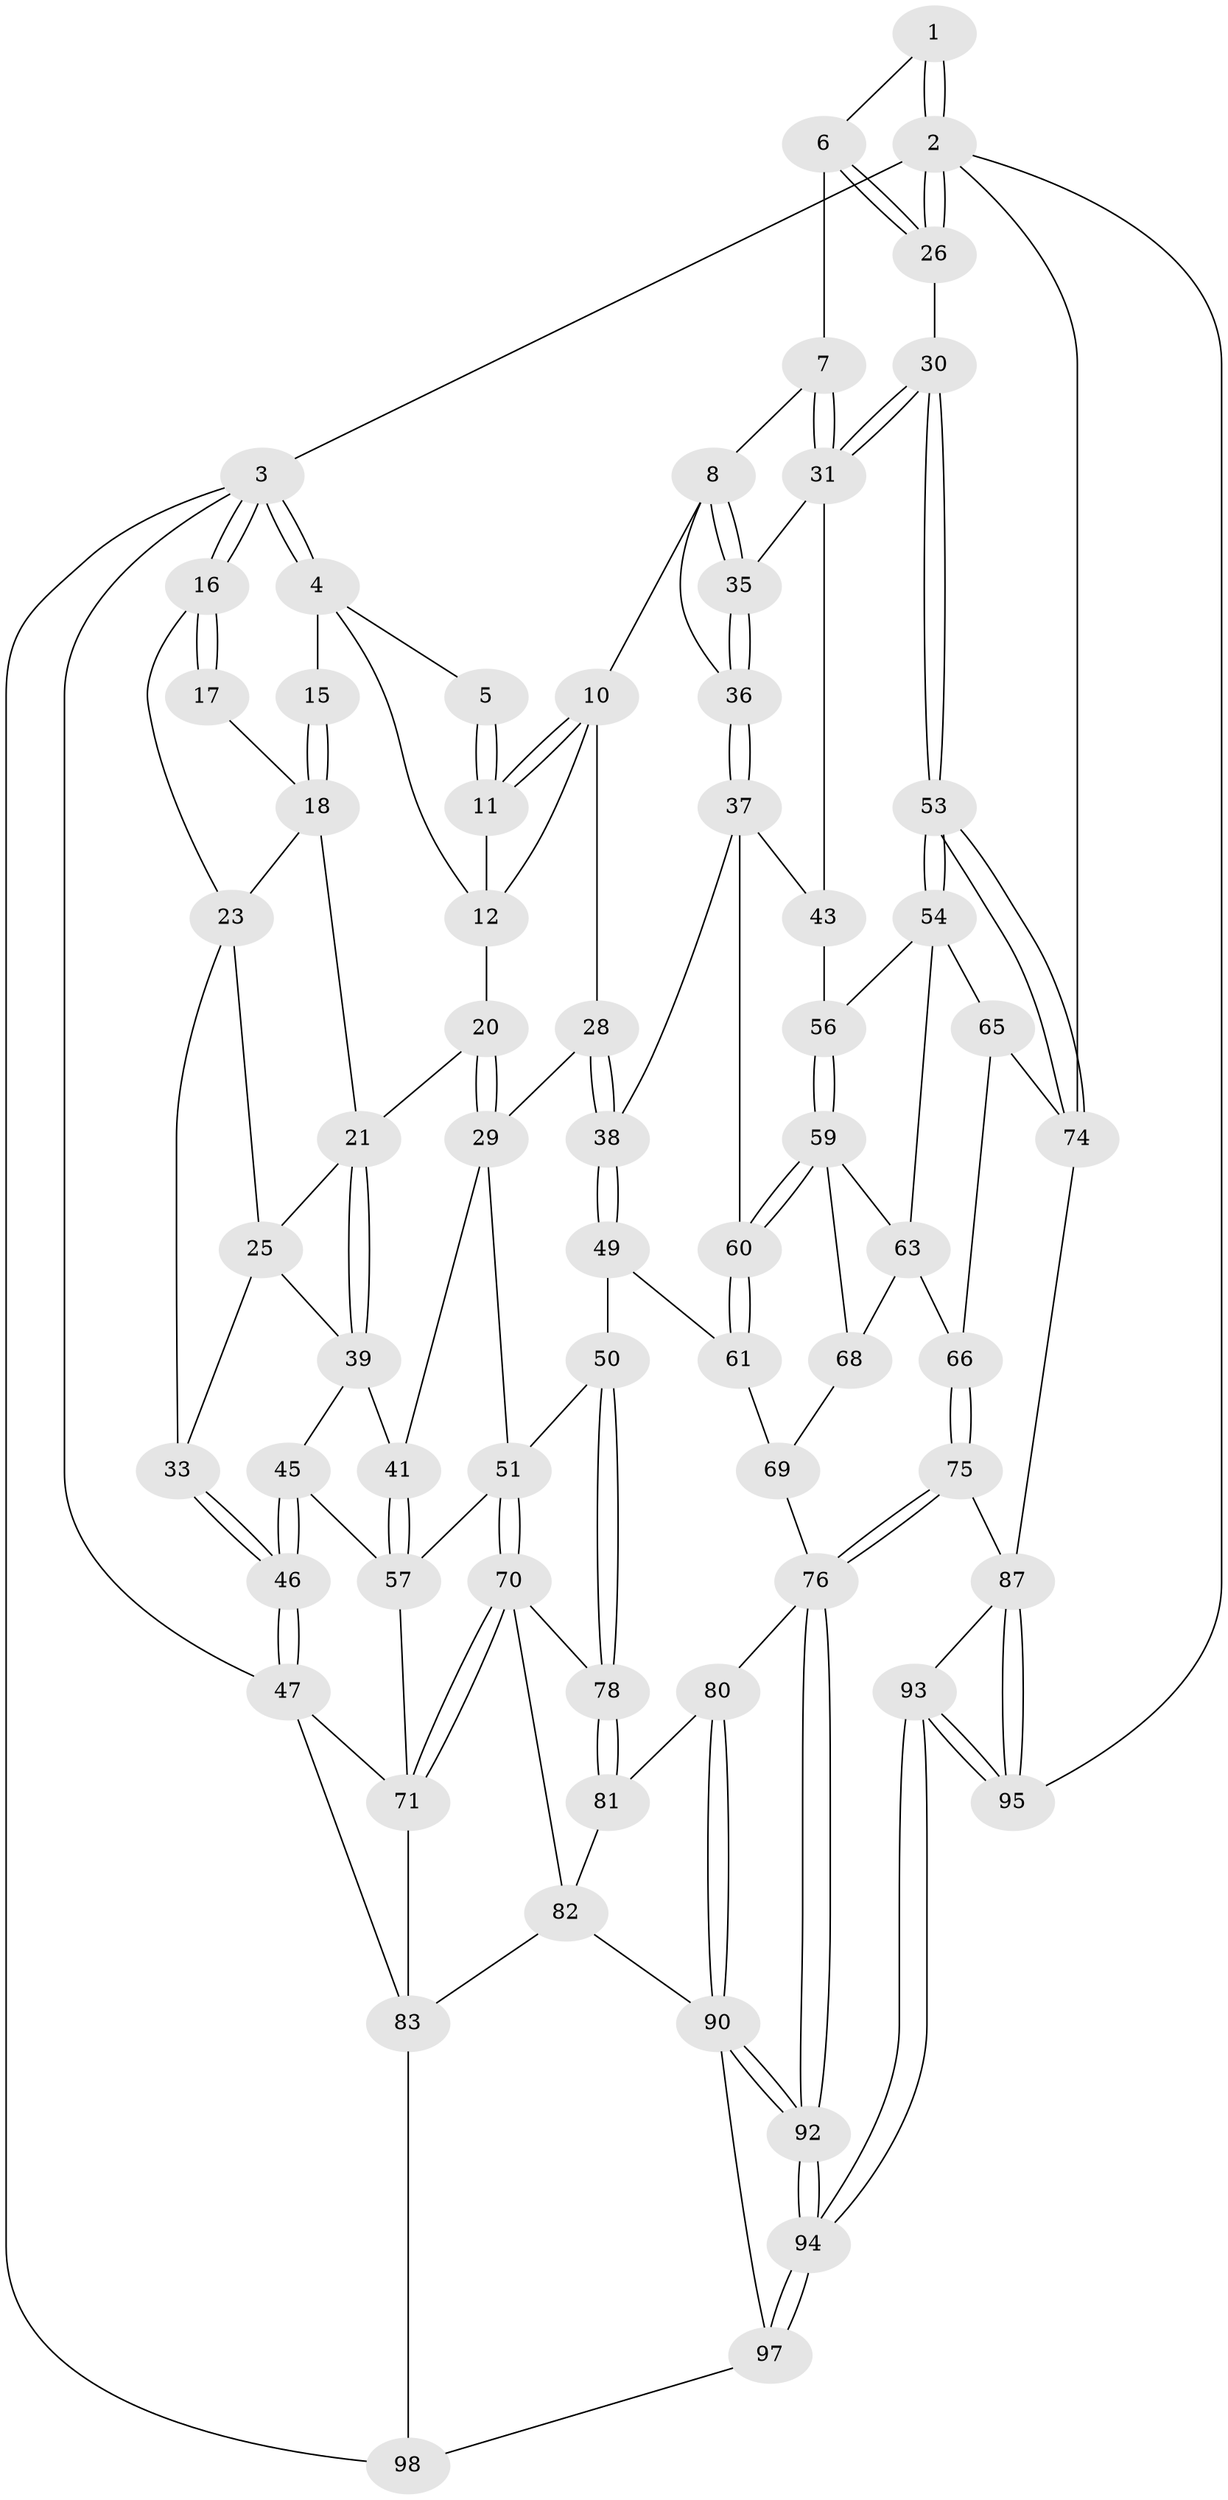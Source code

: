 // Generated by graph-tools (version 1.1) at 2025/52/02/27/25 19:52:36]
// undirected, 68 vertices, 157 edges
graph export_dot {
graph [start="1"]
  node [color=gray90,style=filled];
  1 [pos="+0.7791682655218182+0"];
  2 [pos="+1+0",super="+73"];
  3 [pos="+0+0",super="+48"];
  4 [pos="+0.3093599234715671+0",super="+14"];
  5 [pos="+0.5326522669367166+0"];
  6 [pos="+0.813243193386501+0.09251352884370738"];
  7 [pos="+0.810290384743606+0.1115915579006149"];
  8 [pos="+0.7867655611763734+0.14681354113037012",super="+9"];
  10 [pos="+0.6242957210612535+0.16697797679434295",super="+27"];
  11 [pos="+0.5577331593896676+0.07964219374606542"];
  12 [pos="+0.4156797612970357+0.1660610330916414",super="+13"];
  15 [pos="+0.2908251450784966+0"];
  16 [pos="+0+0"];
  17 [pos="+0.0990387223115091+0.06890773066021848"];
  18 [pos="+0.2544110463330587+0",super="+19"];
  20 [pos="+0.28459705175525796+0.2644114451730636"];
  21 [pos="+0.2523180478373295+0.26412136802320857",super="+22"];
  23 [pos="+0.0976890199845445+0.17304484159540465",super="+24"];
  25 [pos="+0.10971130348308712+0.1905523385259751",super="+32"];
  26 [pos="+1+0"];
  28 [pos="+0.4911726195484895+0.3495807999818614"];
  29 [pos="+0.3918720388406946+0.38233808237681427",super="+40"];
  30 [pos="+1+0.2957101311191656"];
  31 [pos="+1+0.295604632203168",super="+34"];
  33 [pos="+0+0.3830941261927014"];
  35 [pos="+0.8250352118807194+0.2785253678973228"];
  36 [pos="+0.643643575172767+0.37679628051103536"];
  37 [pos="+0.632167387309332+0.40022010112123985",super="+44"];
  38 [pos="+0.5976646708338833+0.4083632271377196"];
  39 [pos="+0.16124897318745005+0.3925848919884017",super="+42"];
  41 [pos="+0.22404061807955006+0.4333537593937716"];
  43 [pos="+0.849040265227664+0.4151434984181205"];
  45 [pos="+0.14430381724028782+0.5178584178642492"];
  46 [pos="+0+0.5577293516109784"];
  47 [pos="+0+0.8572687320830965",super="+89"];
  49 [pos="+0.5606634173524242+0.5054711177296284"];
  50 [pos="+0.5250103411736332+0.5428104849293726"];
  51 [pos="+0.39790440540721383+0.5156703835877018",super="+52"];
  53 [pos="+1+0.5384193013355533"];
  54 [pos="+0.9973540159264356+0.5698789567354201",super="+55"];
  56 [pos="+0.8619728383437822+0.45072153204032633"];
  57 [pos="+0.2926079875266409+0.5298092963399373",super="+58"];
  59 [pos="+0.7854570692199252+0.5278288643338488",super="+64"];
  60 [pos="+0.714019375563883+0.4888843378229199"];
  61 [pos="+0.7116513602482762+0.5104348887383898",super="+62"];
  63 [pos="+0.8515221089435127+0.5080683986625812",super="+67"];
  65 [pos="+0.9212265319087346+0.6277143644976982"];
  66 [pos="+0.8674822218885238+0.6430170393840682"];
  68 [pos="+0.8084635509739581+0.5797201462354988"];
  69 [pos="+0.7694197377992574+0.5834317458266346",super="+72"];
  70 [pos="+0.3943287715442618+0.5719635169879667",super="+79"];
  71 [pos="+0.21860510159781288+0.7230844342601424",super="+84"];
  74 [pos="+1+0.9323100153479359",super="+86"];
  75 [pos="+0.7965648540343506+0.7374040100684826"];
  76 [pos="+0.7496113640862339+0.7373025255741555",super="+77"];
  78 [pos="+0.5258964218673188+0.6130183182771923"];
  80 [pos="+0.642793221404198+0.6849089658452101"];
  81 [pos="+0.5653377633026936+0.6882955980390517"];
  82 [pos="+0.3729860106565653+0.773079716912694",super="+85"];
  83 [pos="+0.30290649256867047+0.7718687742960323",super="+96"];
  87 [pos="+0.8833022266784671+0.809911363919139",super="+88"];
  90 [pos="+0.6075417821905251+0.8813973300648917",super="+91"];
  92 [pos="+0.6617814245246899+0.9186821056460093"];
  93 [pos="+0.7625278582002397+1"];
  94 [pos="+0.7567249967642349+1"];
  95 [pos="+0.7761305755703779+1"];
  97 [pos="+0.4130531246316325+1"];
  98 [pos="+0.3367423181620924+1"];
  1 -- 2;
  1 -- 2;
  1 -- 6;
  2 -- 3 [weight=2];
  2 -- 26;
  2 -- 26;
  2 -- 74;
  2 -- 95;
  3 -- 4;
  3 -- 4;
  3 -- 16;
  3 -- 16;
  3 -- 98;
  3 -- 47;
  4 -- 5;
  4 -- 12;
  4 -- 15;
  5 -- 11;
  5 -- 11;
  6 -- 7;
  6 -- 26;
  6 -- 26;
  7 -- 8;
  7 -- 31;
  7 -- 31;
  8 -- 35;
  8 -- 35;
  8 -- 10;
  8 -- 36;
  10 -- 11;
  10 -- 11;
  10 -- 12;
  10 -- 28;
  11 -- 12;
  12 -- 20;
  15 -- 18;
  15 -- 18;
  16 -- 17;
  16 -- 17;
  16 -- 23;
  17 -- 18;
  18 -- 21;
  18 -- 23;
  20 -- 21;
  20 -- 29;
  20 -- 29;
  21 -- 39;
  21 -- 39;
  21 -- 25;
  23 -- 25;
  23 -- 33;
  25 -- 39;
  25 -- 33;
  26 -- 30;
  28 -- 29;
  28 -- 38;
  28 -- 38;
  29 -- 41;
  29 -- 51;
  30 -- 31;
  30 -- 31;
  30 -- 53;
  30 -- 53;
  31 -- 35;
  31 -- 43;
  33 -- 46;
  33 -- 46;
  35 -- 36;
  35 -- 36;
  36 -- 37;
  36 -- 37;
  37 -- 38;
  37 -- 43;
  37 -- 60;
  38 -- 49;
  38 -- 49;
  39 -- 41;
  39 -- 45;
  41 -- 57;
  41 -- 57;
  43 -- 56;
  45 -- 46;
  45 -- 46;
  45 -- 57;
  46 -- 47;
  46 -- 47;
  47 -- 71;
  47 -- 83;
  49 -- 50;
  49 -- 61;
  50 -- 51;
  50 -- 78;
  50 -- 78;
  51 -- 70;
  51 -- 70;
  51 -- 57;
  53 -- 54;
  53 -- 54;
  53 -- 74;
  53 -- 74;
  54 -- 65;
  54 -- 56;
  54 -- 63;
  56 -- 59;
  56 -- 59;
  57 -- 71;
  59 -- 60;
  59 -- 60;
  59 -- 68;
  59 -- 63;
  60 -- 61;
  60 -- 61;
  61 -- 69 [weight=2];
  63 -- 66;
  63 -- 68;
  65 -- 66;
  65 -- 74;
  66 -- 75;
  66 -- 75;
  68 -- 69;
  69 -- 76;
  70 -- 71;
  70 -- 71;
  70 -- 78;
  70 -- 82;
  71 -- 83;
  74 -- 87;
  75 -- 76;
  75 -- 76;
  75 -- 87;
  76 -- 92;
  76 -- 92;
  76 -- 80;
  78 -- 81;
  78 -- 81;
  80 -- 81;
  80 -- 90;
  80 -- 90;
  81 -- 82;
  82 -- 83;
  82 -- 90;
  83 -- 98;
  87 -- 95;
  87 -- 95;
  87 -- 93;
  90 -- 92;
  90 -- 92;
  90 -- 97;
  92 -- 94;
  92 -- 94;
  93 -- 94;
  93 -- 94;
  93 -- 95;
  93 -- 95;
  94 -- 97;
  94 -- 97;
  97 -- 98;
}
